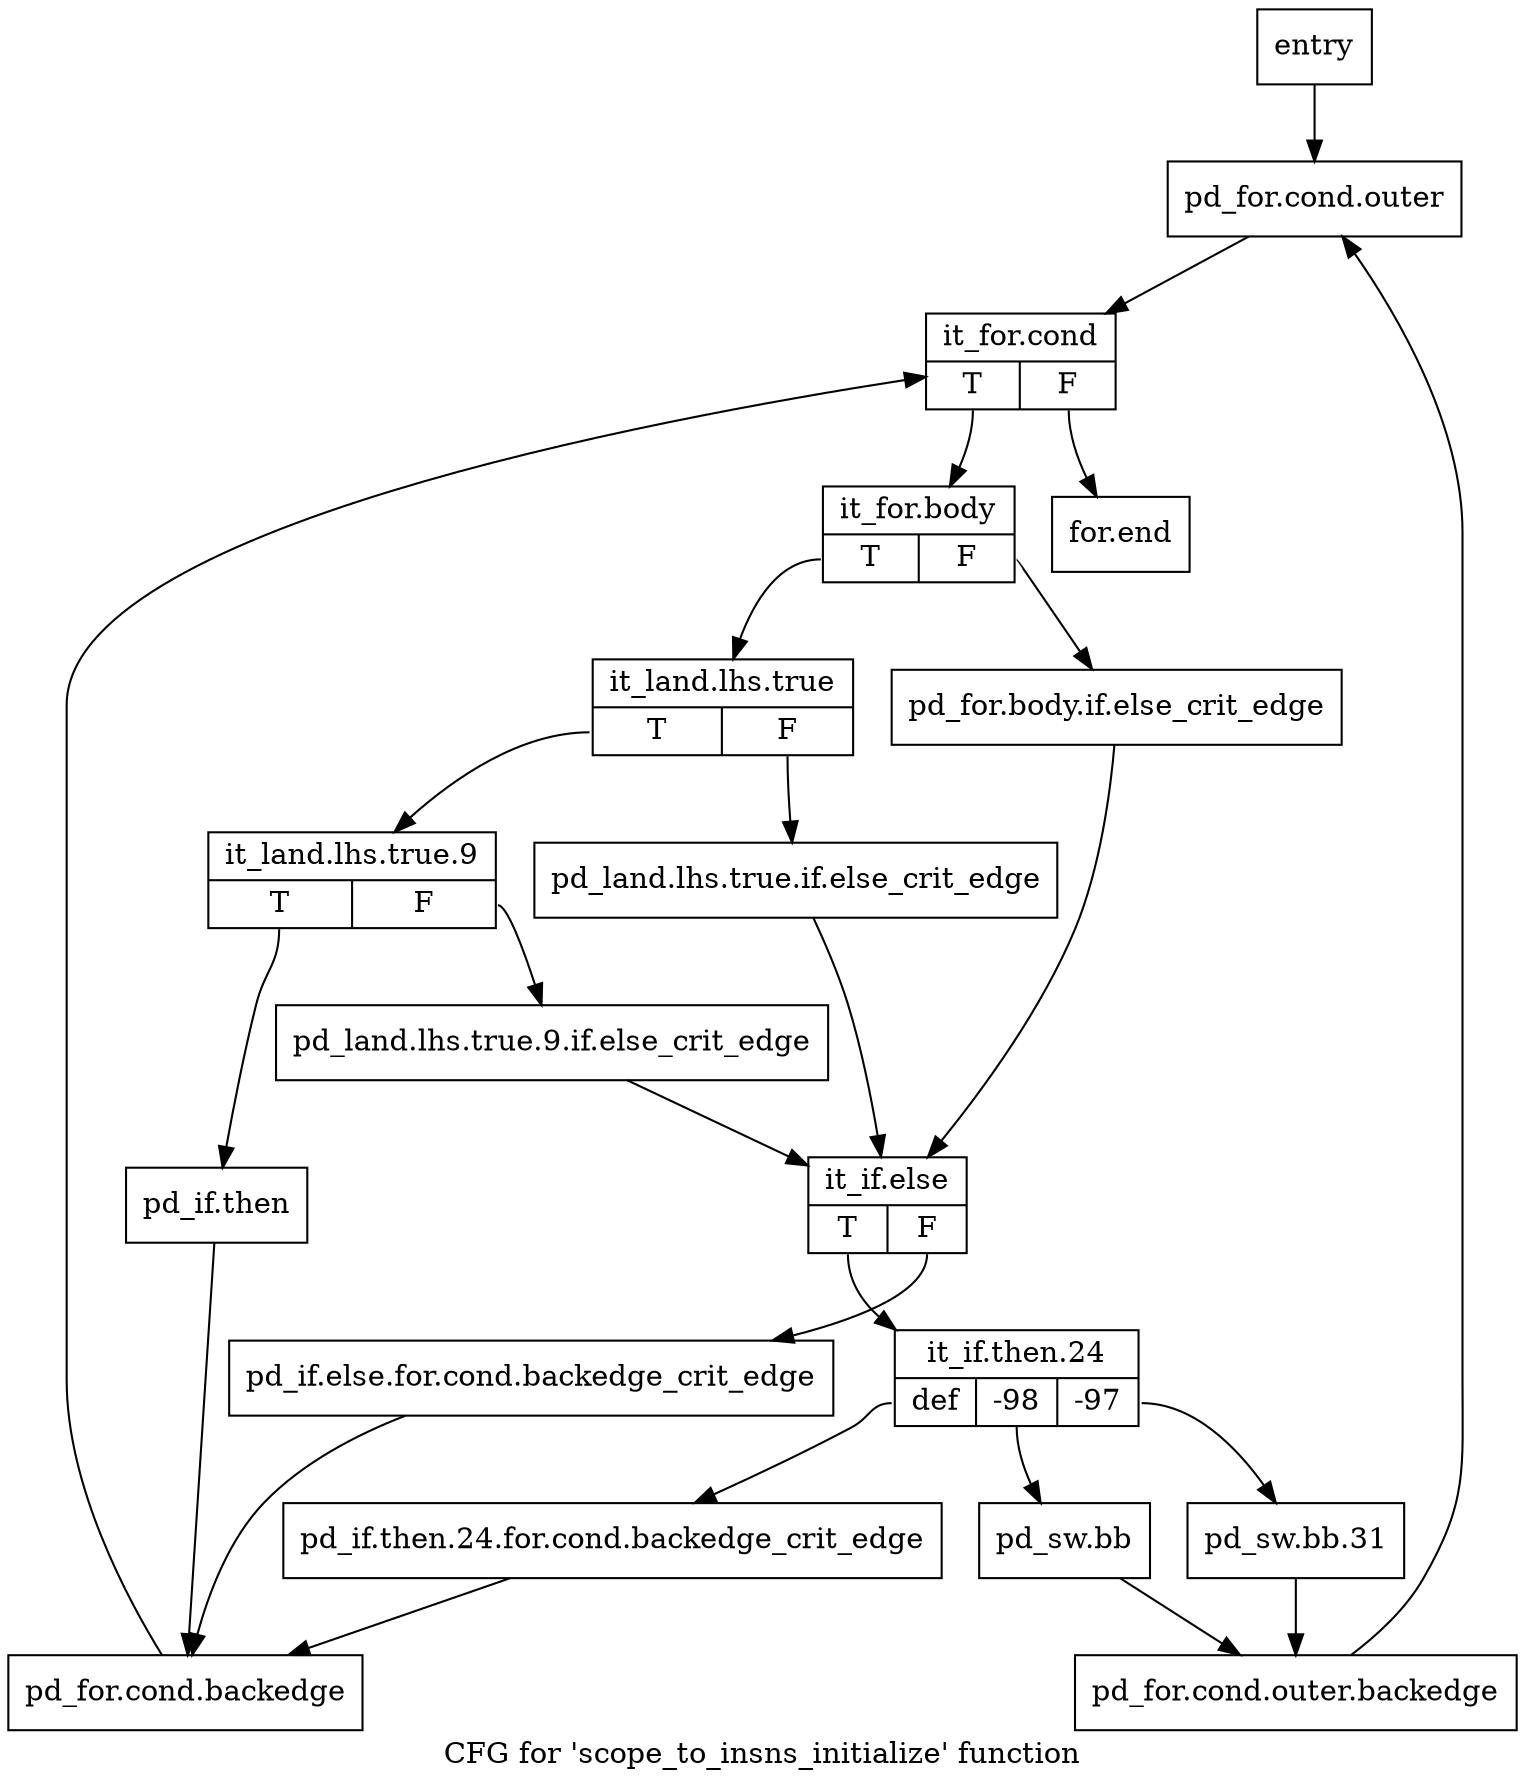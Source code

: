 digraph "CFG for 'scope_to_insns_initialize' function" {
	label="CFG for 'scope_to_insns_initialize' function";

	Node0x306fcd0 [shape=record,label="{entry}"];
	Node0x306fcd0 -> Node0x306fd20;
	Node0x306fd20 [shape=record,label="{pd_for.cond.outer}"];
	Node0x306fd20 -> Node0x306fd70;
	Node0x306fd70 [shape=record,label="{it_for.cond|{<s0>T|<s1>F}}"];
	Node0x306fd70:s0 -> Node0x306fdc0;
	Node0x306fd70:s1 -> Node0x3070a90;
	Node0x306fdc0 [shape=record,label="{it_for.body|{<s0>T|<s1>F}}"];
	Node0x306fdc0:s0 -> Node0x3070680;
	Node0x306fdc0:s1 -> Node0x306fe10;
	Node0x306fe10 [shape=record,label="{pd_for.body.if.else_crit_edge}"];
	Node0x306fe10 -> Node0x3070860;
	Node0x3070680 [shape=record,label="{it_land.lhs.true|{<s0>T|<s1>F}}"];
	Node0x3070680:s0 -> Node0x3070720;
	Node0x3070680:s1 -> Node0x30706d0;
	Node0x30706d0 [shape=record,label="{pd_land.lhs.true.if.else_crit_edge}"];
	Node0x30706d0 -> Node0x3070860;
	Node0x3070720 [shape=record,label="{it_land.lhs.true.9|{<s0>T|<s1>F}}"];
	Node0x3070720:s0 -> Node0x30707c0;
	Node0x3070720:s1 -> Node0x3070770;
	Node0x3070770 [shape=record,label="{pd_land.lhs.true.9.if.else_crit_edge}"];
	Node0x3070770 -> Node0x3070860;
	Node0x30707c0 [shape=record,label="{pd_if.then}"];
	Node0x30707c0 -> Node0x3070810;
	Node0x3070810 [shape=record,label="{pd_for.cond.backedge}"];
	Node0x3070810 -> Node0x306fd70;
	Node0x3070860 [shape=record,label="{it_if.else|{<s0>T|<s1>F}}"];
	Node0x3070860:s0 -> Node0x3070900;
	Node0x3070860:s1 -> Node0x30708b0;
	Node0x30708b0 [shape=record,label="{pd_if.else.for.cond.backedge_crit_edge}"];
	Node0x30708b0 -> Node0x3070810;
	Node0x3070900 [shape=record,label="{it_if.then.24|{<s0>def|<s1>-98|<s2>-97}}"];
	Node0x3070900:s0 -> Node0x3070950;
	Node0x3070900:s1 -> Node0x30709a0;
	Node0x3070900:s2 -> Node0x30709f0;
	Node0x3070950 [shape=record,label="{pd_if.then.24.for.cond.backedge_crit_edge}"];
	Node0x3070950 -> Node0x3070810;
	Node0x30709a0 [shape=record,label="{pd_sw.bb}"];
	Node0x30709a0 -> Node0x3070a40;
	Node0x30709f0 [shape=record,label="{pd_sw.bb.31}"];
	Node0x30709f0 -> Node0x3070a40;
	Node0x3070a40 [shape=record,label="{pd_for.cond.outer.backedge}"];
	Node0x3070a40 -> Node0x306fd20;
	Node0x3070a90 [shape=record,label="{for.end}"];
}
